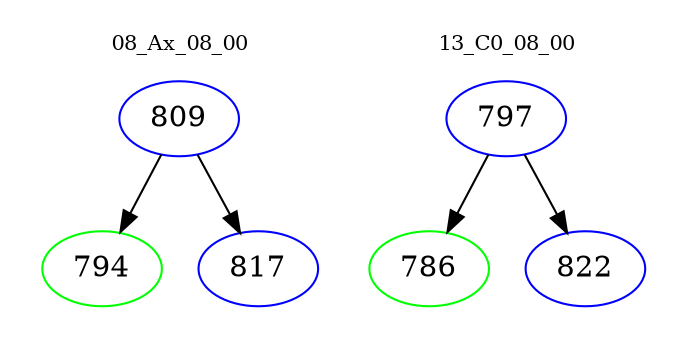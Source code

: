 digraph{
subgraph cluster_0 {
color = white
label = "08_Ax_08_00";
fontsize=10;
T0_809 [label="809", color="blue"]
T0_809 -> T0_794 [color="black"]
T0_794 [label="794", color="green"]
T0_809 -> T0_817 [color="black"]
T0_817 [label="817", color="blue"]
}
subgraph cluster_1 {
color = white
label = "13_C0_08_00";
fontsize=10;
T1_797 [label="797", color="blue"]
T1_797 -> T1_786 [color="black"]
T1_786 [label="786", color="green"]
T1_797 -> T1_822 [color="black"]
T1_822 [label="822", color="blue"]
}
}
